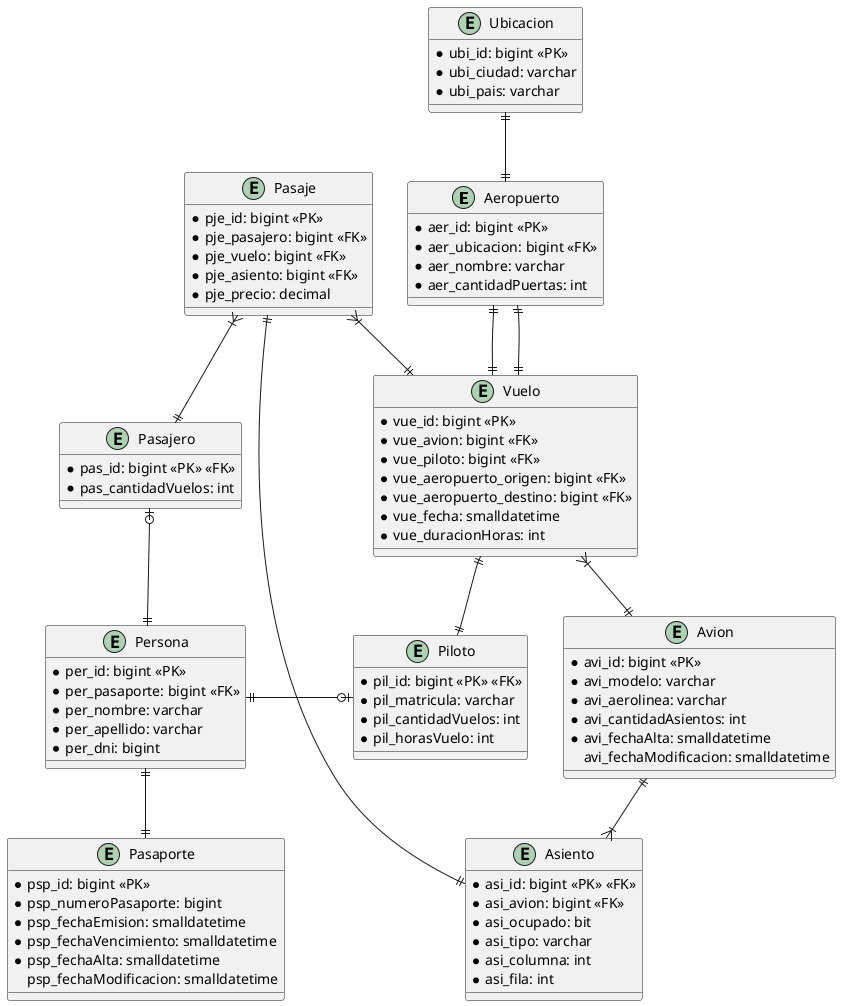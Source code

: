 @startuml

entity "Aeropuerto" as aeropuerto {
    * aer_id: bigint <<PK>>
    * aer_ubicacion: bigint <<FK>>
    * aer_nombre: varchar
    * aer_cantidadPuertas: int
}

entity "Ubicacion" as ubicacion {
    * ubi_id: bigint <<PK>>
    * ubi_ciudad: varchar
    * ubi_pais: varchar
}

ubicacion ||--|| aeropuerto

entity "Avion" as avion {
    * avi_id: bigint <<PK>>
    * avi_modelo: varchar
    * avi_aerolinea: varchar
    * avi_cantidadAsientos: int
    * avi_fechaAlta: smalldatetime
    avi_fechaModificacion: smalldatetime
}

entity "Asiento" as asiento {
    * asi_id: bigint <<PK>> <<FK>>
    * asi_avion: bigint <<FK>>
    * asi_ocupado: bit
    * asi_tipo: varchar
    * asi_columna: int
    * asi_fila: int
}

avion ||--|{ asiento

entity "Persona" as persona {
    * per_id: bigint <<PK>>
    * per_pasaporte: bigint <<FK>>
    * per_nombre: varchar
    * per_apellido: varchar
    * per_dni: bigint
}

entity "Pasajero" as pasajero {
    * pas_id: bigint <<PK>> <<FK>>
    * pas_cantidadVuelos: int
}

entity "Piloto" as piloto {
    * pil_id: bigint <<PK>> <<FK>>
    * pil_matricula: varchar
    * pil_cantidadVuelos: int
    * pil_horasVuelo: int
}

pasajero |o-down-|| persona
piloto |o-left-|| persona

entity "Vuelo" as vuelo {
    * vue_id: bigint <<PK>>
    * vue_avion: bigint <<FK>>
    * vue_piloto: bigint <<FK>>
    * vue_aeropuerto_origen: bigint <<FK>>
    * vue_aeropuerto_destino: bigint <<FK>>
    * vue_fecha: smalldatetime
    * vue_duracionHoras: int
}

vuelo ||--|| piloto
vuelo }|--|| avion

aeropuerto ||--|| vuelo
aeropuerto ||--|| vuelo

entity "Pasaje" as pasaje {
    * pje_id: bigint <<PK>>
    * pje_pasajero: bigint <<FK>>
    * pje_vuelo: bigint <<FK>>
    * pje_asiento: bigint <<FK>>
    * pje_precio: decimal
}

pasaje }|-down-|| vuelo
pasaje }|-down-|| pasajero
pasaje ||-down-|| asiento

entity "Pasaporte" as pasaporte {
    * psp_id: bigint <<PK>>
    * psp_numeroPasaporte: bigint
    * psp_fechaEmision: smalldatetime
    * psp_fechaVencimiento: smalldatetime
    * psp_fechaAlta: smalldatetime
    psp_fechaModificacion: smalldatetime
}

persona ||--|| pasaporte

@enduml